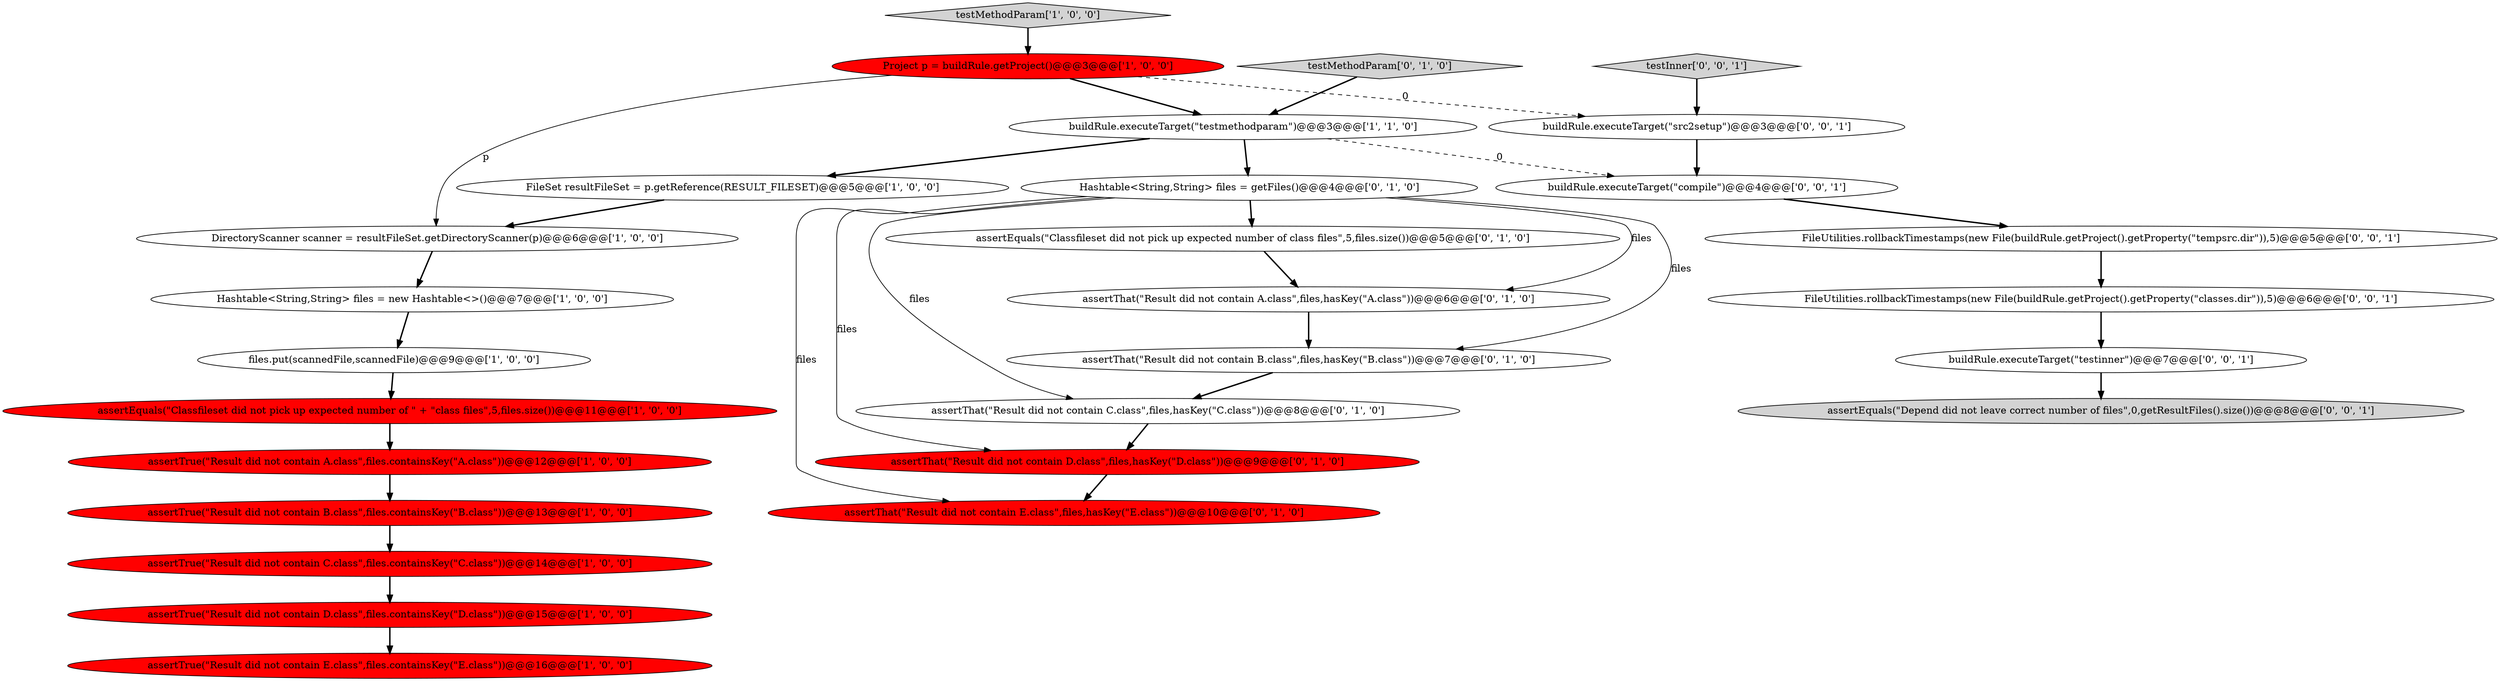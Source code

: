digraph {
7 [style = filled, label = "assertTrue(\"Result did not contain C.class\",files.containsKey(\"C.class\"))@@@14@@@['1', '0', '0']", fillcolor = red, shape = ellipse image = "AAA1AAABBB1BBB"];
3 [style = filled, label = "assertTrue(\"Result did not contain E.class\",files.containsKey(\"E.class\"))@@@16@@@['1', '0', '0']", fillcolor = red, shape = ellipse image = "AAA1AAABBB1BBB"];
16 [style = filled, label = "assertThat(\"Result did not contain A.class\",files,hasKey(\"A.class\"))@@@6@@@['0', '1', '0']", fillcolor = white, shape = ellipse image = "AAA0AAABBB2BBB"];
21 [style = filled, label = "testInner['0', '0', '1']", fillcolor = lightgray, shape = diamond image = "AAA0AAABBB3BBB"];
25 [style = filled, label = "buildRule.executeTarget(\"src2setup\")@@@3@@@['0', '0', '1']", fillcolor = white, shape = ellipse image = "AAA0AAABBB3BBB"];
12 [style = filled, label = "Project p = buildRule.getProject()@@@3@@@['1', '0', '0']", fillcolor = red, shape = ellipse image = "AAA1AAABBB1BBB"];
22 [style = filled, label = "buildRule.executeTarget(\"compile\")@@@4@@@['0', '0', '1']", fillcolor = white, shape = ellipse image = "AAA0AAABBB3BBB"];
10 [style = filled, label = "FileSet resultFileSet = p.getReference(RESULT_FILESET)@@@5@@@['1', '0', '0']", fillcolor = white, shape = ellipse image = "AAA0AAABBB1BBB"];
26 [style = filled, label = "buildRule.executeTarget(\"testinner\")@@@7@@@['0', '0', '1']", fillcolor = white, shape = ellipse image = "AAA0AAABBB3BBB"];
8 [style = filled, label = "testMethodParam['1', '0', '0']", fillcolor = lightgray, shape = diamond image = "AAA0AAABBB1BBB"];
19 [style = filled, label = "assertEquals(\"Classfileset did not pick up expected number of class files\",5,files.size())@@@5@@@['0', '1', '0']", fillcolor = white, shape = ellipse image = "AAA0AAABBB2BBB"];
11 [style = filled, label = "assertTrue(\"Result did not contain A.class\",files.containsKey(\"A.class\"))@@@12@@@['1', '0', '0']", fillcolor = red, shape = ellipse image = "AAA1AAABBB1BBB"];
4 [style = filled, label = "files.put(scannedFile,scannedFile)@@@9@@@['1', '0', '0']", fillcolor = white, shape = ellipse image = "AAA0AAABBB1BBB"];
18 [style = filled, label = "testMethodParam['0', '1', '0']", fillcolor = lightgray, shape = diamond image = "AAA0AAABBB2BBB"];
13 [style = filled, label = "assertThat(\"Result did not contain E.class\",files,hasKey(\"E.class\"))@@@10@@@['0', '1', '0']", fillcolor = red, shape = ellipse image = "AAA1AAABBB2BBB"];
0 [style = filled, label = "Hashtable<String,String> files = new Hashtable<>()@@@7@@@['1', '0', '0']", fillcolor = white, shape = ellipse image = "AAA0AAABBB1BBB"];
27 [style = filled, label = "assertEquals(\"Depend did not leave correct number of files\",0,getResultFiles().size())@@@8@@@['0', '0', '1']", fillcolor = lightgray, shape = ellipse image = "AAA0AAABBB3BBB"];
6 [style = filled, label = "assertTrue(\"Result did not contain D.class\",files.containsKey(\"D.class\"))@@@15@@@['1', '0', '0']", fillcolor = red, shape = ellipse image = "AAA1AAABBB1BBB"];
2 [style = filled, label = "assertEquals(\"Classfileset did not pick up expected number of \" + \"class files\",5,files.size())@@@11@@@['1', '0', '0']", fillcolor = red, shape = ellipse image = "AAA1AAABBB1BBB"];
17 [style = filled, label = "assertThat(\"Result did not contain D.class\",files,hasKey(\"D.class\"))@@@9@@@['0', '1', '0']", fillcolor = red, shape = ellipse image = "AAA1AAABBB2BBB"];
5 [style = filled, label = "assertTrue(\"Result did not contain B.class\",files.containsKey(\"B.class\"))@@@13@@@['1', '0', '0']", fillcolor = red, shape = ellipse image = "AAA1AAABBB1BBB"];
24 [style = filled, label = "FileUtilities.rollbackTimestamps(new File(buildRule.getProject().getProperty(\"classes.dir\")),5)@@@6@@@['0', '0', '1']", fillcolor = white, shape = ellipse image = "AAA0AAABBB3BBB"];
1 [style = filled, label = "DirectoryScanner scanner = resultFileSet.getDirectoryScanner(p)@@@6@@@['1', '0', '0']", fillcolor = white, shape = ellipse image = "AAA0AAABBB1BBB"];
20 [style = filled, label = "assertThat(\"Result did not contain B.class\",files,hasKey(\"B.class\"))@@@7@@@['0', '1', '0']", fillcolor = white, shape = ellipse image = "AAA0AAABBB2BBB"];
23 [style = filled, label = "FileUtilities.rollbackTimestamps(new File(buildRule.getProject().getProperty(\"tempsrc.dir\")),5)@@@5@@@['0', '0', '1']", fillcolor = white, shape = ellipse image = "AAA0AAABBB3BBB"];
14 [style = filled, label = "Hashtable<String,String> files = getFiles()@@@4@@@['0', '1', '0']", fillcolor = white, shape = ellipse image = "AAA0AAABBB2BBB"];
15 [style = filled, label = "assertThat(\"Result did not contain C.class\",files,hasKey(\"C.class\"))@@@8@@@['0', '1', '0']", fillcolor = white, shape = ellipse image = "AAA0AAABBB2BBB"];
9 [style = filled, label = "buildRule.executeTarget(\"testmethodparam\")@@@3@@@['1', '1', '0']", fillcolor = white, shape = ellipse image = "AAA0AAABBB1BBB"];
6->3 [style = bold, label=""];
25->22 [style = bold, label=""];
14->13 [style = solid, label="files"];
14->19 [style = bold, label=""];
9->22 [style = dashed, label="0"];
14->20 [style = solid, label="files"];
1->0 [style = bold, label=""];
4->2 [style = bold, label=""];
9->10 [style = bold, label=""];
21->25 [style = bold, label=""];
12->9 [style = bold, label=""];
22->23 [style = bold, label=""];
14->16 [style = solid, label="files"];
19->16 [style = bold, label=""];
24->26 [style = bold, label=""];
11->5 [style = bold, label=""];
15->17 [style = bold, label=""];
23->24 [style = bold, label=""];
26->27 [style = bold, label=""];
14->17 [style = solid, label="files"];
12->25 [style = dashed, label="0"];
0->4 [style = bold, label=""];
7->6 [style = bold, label=""];
18->9 [style = bold, label=""];
9->14 [style = bold, label=""];
5->7 [style = bold, label=""];
14->15 [style = solid, label="files"];
17->13 [style = bold, label=""];
10->1 [style = bold, label=""];
16->20 [style = bold, label=""];
20->15 [style = bold, label=""];
12->1 [style = solid, label="p"];
2->11 [style = bold, label=""];
8->12 [style = bold, label=""];
}
